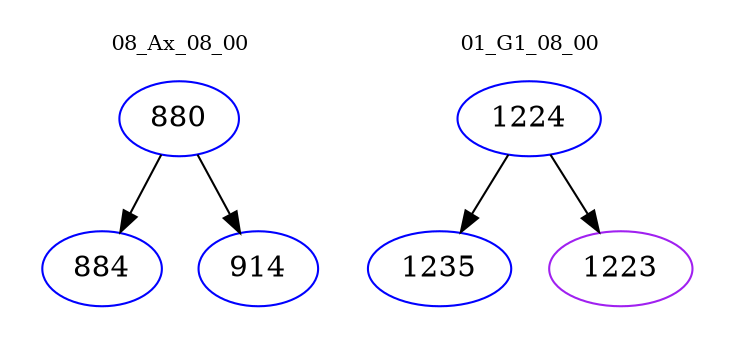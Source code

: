 digraph{
subgraph cluster_0 {
color = white
label = "08_Ax_08_00";
fontsize=10;
T0_880 [label="880", color="blue"]
T0_880 -> T0_884 [color="black"]
T0_884 [label="884", color="blue"]
T0_880 -> T0_914 [color="black"]
T0_914 [label="914", color="blue"]
}
subgraph cluster_1 {
color = white
label = "01_G1_08_00";
fontsize=10;
T1_1224 [label="1224", color="blue"]
T1_1224 -> T1_1235 [color="black"]
T1_1235 [label="1235", color="blue"]
T1_1224 -> T1_1223 [color="black"]
T1_1223 [label="1223", color="purple"]
}
}
